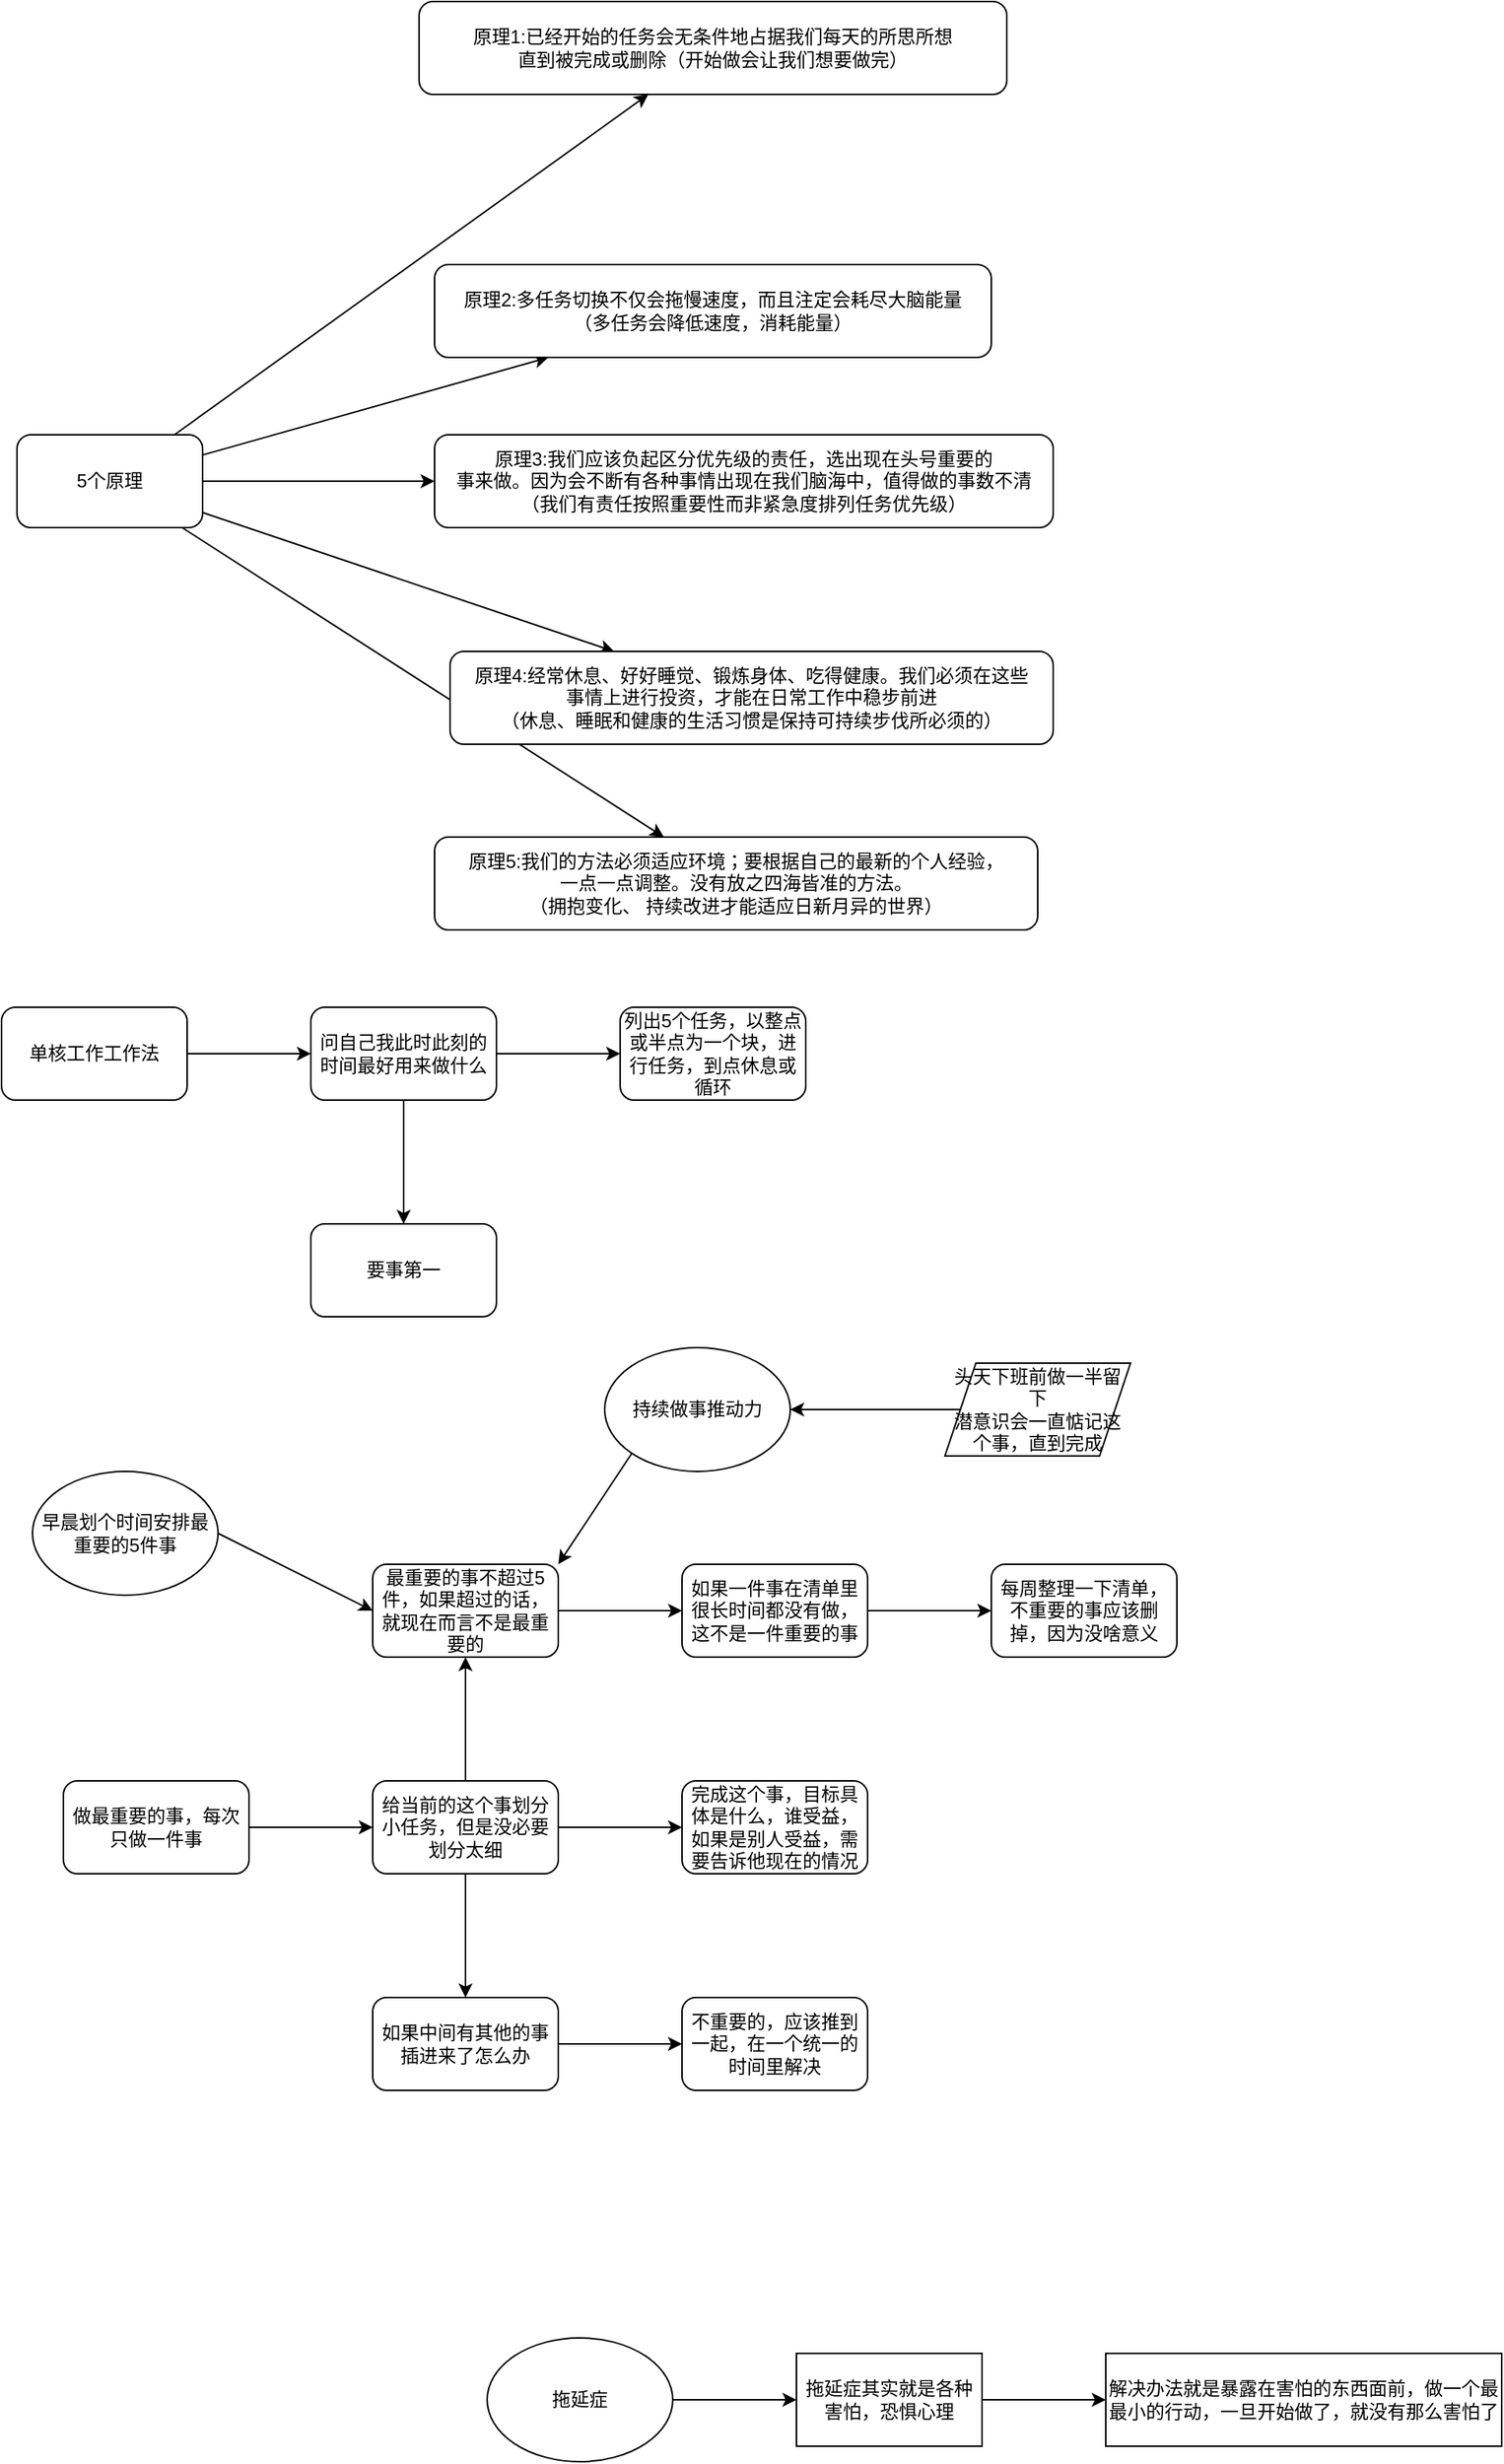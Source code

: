 <mxfile>
    <diagram id="5JqvdB8Wc8zrz8l7-39E" name="Page-1">
        <mxGraphModel dx="906" dy="725" grid="1" gridSize="10" guides="1" tooltips="1" connect="1" arrows="1" fold="1" page="1" pageScale="1" pageWidth="827" pageHeight="1169" math="0" shadow="0">
            <root>
                <mxCell id="0"/>
                <mxCell id="1" parent="0"/>
                <mxCell id="5" value="" style="edgeStyle=none;html=1;" parent="1" source="3" target="4" edge="1">
                    <mxGeometry relative="1" as="geometry"/>
                </mxCell>
                <mxCell id="7" value="" style="edgeStyle=none;html=1;" parent="1" source="3" target="6" edge="1">
                    <mxGeometry relative="1" as="geometry"/>
                </mxCell>
                <mxCell id="9" value="" style="edgeStyle=none;html=1;" parent="1" source="3" target="8" edge="1">
                    <mxGeometry relative="1" as="geometry"/>
                </mxCell>
                <mxCell id="11" value="" style="edgeStyle=none;html=1;" parent="1" source="3" target="10" edge="1">
                    <mxGeometry relative="1" as="geometry"/>
                </mxCell>
                <mxCell id="13" value="" style="edgeStyle=none;html=1;" parent="1" source="3" target="12" edge="1">
                    <mxGeometry relative="1" as="geometry"/>
                </mxCell>
                <mxCell id="3" value="5个原理" style="rounded=1;whiteSpace=wrap;html=1;" parent="1" vertex="1">
                    <mxGeometry x="110" y="350" width="120" height="60" as="geometry"/>
                </mxCell>
                <mxCell id="4" value="&lt;div&gt;原理1:已经开始的任务会无条件地占据我们每天的所思所想&lt;/div&gt;&lt;div&gt;直到被完成或删除（开始做会让我们想要做完）&lt;/div&gt;" style="rounded=1;whiteSpace=wrap;html=1;" parent="1" vertex="1">
                    <mxGeometry x="370" y="70" width="380" height="60" as="geometry"/>
                </mxCell>
                <mxCell id="6" value="&lt;div&gt;原理2:多任务切换不仅会拖慢速度，而且注定会耗尽大脑能量&lt;/div&gt;&lt;div&gt;（多任务会降低速度，消耗能量）&lt;/div&gt;" style="rounded=1;whiteSpace=wrap;html=1;" parent="1" vertex="1">
                    <mxGeometry x="380" y="240" width="360" height="60" as="geometry"/>
                </mxCell>
                <mxCell id="8" value="&lt;div&gt;原理5:我们的方法必须适应环境；要根据自己的最新的个人经验，&lt;/div&gt;&lt;div&gt;一点一点调整。没有放之四海皆准的方法。&lt;/div&gt;&lt;div&gt;（拥抱变化、 持续改进才能适应日新月异的世界）&lt;/div&gt;" style="rounded=1;whiteSpace=wrap;html=1;" parent="1" vertex="1">
                    <mxGeometry x="380" y="610" width="390" height="60" as="geometry"/>
                </mxCell>
                <mxCell id="10" value="&lt;div&gt;原理4:经常休息、好好睡觉、锻炼身体、吃得健康。我们必须在这些&lt;/div&gt;&lt;div&gt;事情上进行投资，才能在日常工作中稳步前进&lt;/div&gt;&lt;div&gt;（休息、睡眠和健康的生活习惯是保持可持续步伐所必须的）&lt;/div&gt;" style="rounded=1;whiteSpace=wrap;html=1;" parent="1" vertex="1">
                    <mxGeometry x="390" y="490" width="390" height="60" as="geometry"/>
                </mxCell>
                <mxCell id="12" value="&lt;div&gt;原理3:我们应该负起区分优先级的责任，选出现在头号重要的&lt;/div&gt;&lt;div&gt;事来做。因为会不断有各种事情出现在我们脑海中，值得做的事数不清&lt;/div&gt;&lt;div&gt;（我们有责任按照重要性而非紧急度排列任务优先级）&lt;br&gt;&lt;/div&gt;" style="rounded=1;whiteSpace=wrap;html=1;" parent="1" vertex="1">
                    <mxGeometry x="380" y="350" width="400" height="60" as="geometry"/>
                </mxCell>
                <mxCell id="14" value="要事第一" style="rounded=1;whiteSpace=wrap;html=1;" vertex="1" parent="1">
                    <mxGeometry x="300" y="860" width="120" height="60" as="geometry"/>
                </mxCell>
                <mxCell id="17" value="" style="edgeStyle=none;html=1;" edge="1" parent="1" source="15" target="16">
                    <mxGeometry relative="1" as="geometry"/>
                </mxCell>
                <mxCell id="15" value="单核工作工作法" style="rounded=1;whiteSpace=wrap;html=1;" vertex="1" parent="1">
                    <mxGeometry x="100" y="720" width="120" height="60" as="geometry"/>
                </mxCell>
                <mxCell id="19" value="" style="edgeStyle=none;html=1;" edge="1" parent="1" source="16" target="18">
                    <mxGeometry relative="1" as="geometry"/>
                </mxCell>
                <mxCell id="20" style="edgeStyle=none;html=1;exitX=0.5;exitY=1;exitDx=0;exitDy=0;entryX=0.5;entryY=0;entryDx=0;entryDy=0;" edge="1" parent="1" source="16" target="14">
                    <mxGeometry relative="1" as="geometry"/>
                </mxCell>
                <mxCell id="16" value="问自己我此时此刻的时间最好用来做什么" style="rounded=1;whiteSpace=wrap;html=1;" vertex="1" parent="1">
                    <mxGeometry x="300" y="720" width="120" height="60" as="geometry"/>
                </mxCell>
                <mxCell id="18" value="列出5个任务，以整点或半点为一个块，进行任务，到点休息或循环" style="rounded=1;whiteSpace=wrap;html=1;" vertex="1" parent="1">
                    <mxGeometry x="500" y="720" width="120" height="60" as="geometry"/>
                </mxCell>
                <mxCell id="24" value="" style="edgeStyle=none;html=1;" edge="1" parent="1" source="22" target="23">
                    <mxGeometry relative="1" as="geometry"/>
                </mxCell>
                <mxCell id="22" value="做最重要的事，每次只做一件事" style="rounded=1;whiteSpace=wrap;html=1;" vertex="1" parent="1">
                    <mxGeometry x="140" y="1220" width="120" height="60" as="geometry"/>
                </mxCell>
                <mxCell id="26" value="" style="edgeStyle=none;html=1;" edge="1" parent="1" source="23" target="25">
                    <mxGeometry relative="1" as="geometry"/>
                </mxCell>
                <mxCell id="28" value="" style="edgeStyle=none;html=1;" edge="1" parent="1" source="23" target="27">
                    <mxGeometry relative="1" as="geometry"/>
                </mxCell>
                <mxCell id="32" value="" style="edgeStyle=none;html=1;" edge="1" parent="1" source="23" target="31">
                    <mxGeometry relative="1" as="geometry"/>
                </mxCell>
                <mxCell id="23" value="给当前的这个事划分小任务，但是没必要划分太细" style="rounded=1;whiteSpace=wrap;html=1;" vertex="1" parent="1">
                    <mxGeometry x="340" y="1220" width="120" height="60" as="geometry"/>
                </mxCell>
                <mxCell id="25" value="完成这个事，目标具体是什么，谁受益，如果是别人受益，需要告诉他现在的情况" style="rounded=1;whiteSpace=wrap;html=1;" vertex="1" parent="1">
                    <mxGeometry x="540" y="1220" width="120" height="60" as="geometry"/>
                </mxCell>
                <mxCell id="30" value="" style="edgeStyle=none;html=1;" edge="1" parent="1" source="27" target="29">
                    <mxGeometry relative="1" as="geometry"/>
                </mxCell>
                <mxCell id="27" value="如果中间有其他的事插进来了怎么办" style="rounded=1;whiteSpace=wrap;html=1;" vertex="1" parent="1">
                    <mxGeometry x="340" y="1360" width="120" height="60" as="geometry"/>
                </mxCell>
                <mxCell id="29" value="不重要的，应该推到一起，在一个统一的时间里解决" style="rounded=1;whiteSpace=wrap;html=1;" vertex="1" parent="1">
                    <mxGeometry x="540" y="1360" width="120" height="60" as="geometry"/>
                </mxCell>
                <mxCell id="34" value="" style="edgeStyle=none;html=1;" edge="1" parent="1" source="31" target="33">
                    <mxGeometry relative="1" as="geometry"/>
                </mxCell>
                <mxCell id="31" value="最重要的事不超过5件，如果超过的话，就现在而言不是最重要的" style="rounded=1;whiteSpace=wrap;html=1;" vertex="1" parent="1">
                    <mxGeometry x="340" y="1080" width="120" height="60" as="geometry"/>
                </mxCell>
                <mxCell id="36" value="" style="edgeStyle=none;html=1;" edge="1" parent="1" source="33" target="35">
                    <mxGeometry relative="1" as="geometry"/>
                </mxCell>
                <mxCell id="33" value="如果一件事在清单里很长时间都没有做，这不是一件重要的事" style="rounded=1;whiteSpace=wrap;html=1;" vertex="1" parent="1">
                    <mxGeometry x="540" y="1080" width="120" height="60" as="geometry"/>
                </mxCell>
                <mxCell id="35" value="每周整理一下清单，不重要的事应该删掉，因为没啥意义" style="rounded=1;whiteSpace=wrap;html=1;" vertex="1" parent="1">
                    <mxGeometry x="740" y="1080" width="120" height="60" as="geometry"/>
                </mxCell>
                <mxCell id="38" style="edgeStyle=none;html=1;exitX=1;exitY=0.5;exitDx=0;exitDy=0;entryX=0;entryY=0.5;entryDx=0;entryDy=0;" edge="1" parent="1" source="37" target="31">
                    <mxGeometry relative="1" as="geometry"/>
                </mxCell>
                <mxCell id="37" value="早晨划个时间安排最重要的5件事" style="ellipse;whiteSpace=wrap;html=1;" vertex="1" parent="1">
                    <mxGeometry x="120" y="1020" width="120" height="80" as="geometry"/>
                </mxCell>
                <mxCell id="42" style="edgeStyle=none;html=1;exitX=0;exitY=1;exitDx=0;exitDy=0;entryX=1;entryY=0;entryDx=0;entryDy=0;" edge="1" parent="1" source="39" target="31">
                    <mxGeometry relative="1" as="geometry"/>
                </mxCell>
                <mxCell id="39" value="持续做事推动力" style="ellipse;whiteSpace=wrap;html=1;" vertex="1" parent="1">
                    <mxGeometry x="490" y="940" width="120" height="80" as="geometry"/>
                </mxCell>
                <mxCell id="41" style="edgeStyle=none;html=1;exitX=0;exitY=0.5;exitDx=0;exitDy=0;entryX=1;entryY=0.5;entryDx=0;entryDy=0;" edge="1" parent="1" source="40" target="39">
                    <mxGeometry relative="1" as="geometry"/>
                </mxCell>
                <mxCell id="40" value="头天下班前做一半留下&lt;br&gt;潜意识会一直惦记这个事，直到完成" style="shape=parallelogram;perimeter=parallelogramPerimeter;whiteSpace=wrap;html=1;fixedSize=1;" vertex="1" parent="1">
                    <mxGeometry x="710" y="950" width="120" height="60" as="geometry"/>
                </mxCell>
                <mxCell id="45" value="" style="edgeStyle=none;html=1;" edge="1" parent="1" source="43" target="44">
                    <mxGeometry relative="1" as="geometry"/>
                </mxCell>
                <mxCell id="43" value="拖延症" style="ellipse;whiteSpace=wrap;html=1;" vertex="1" parent="1">
                    <mxGeometry x="414" y="1580" width="120" height="80" as="geometry"/>
                </mxCell>
                <mxCell id="47" value="" style="edgeStyle=none;html=1;" edge="1" parent="1" source="44" target="46">
                    <mxGeometry relative="1" as="geometry"/>
                </mxCell>
                <mxCell id="44" value="拖延症其实就是各种害怕，恐惧心理" style="whiteSpace=wrap;html=1;" vertex="1" parent="1">
                    <mxGeometry x="614" y="1590" width="120" height="60" as="geometry"/>
                </mxCell>
                <mxCell id="46" value="解决办法就是暴露在害怕的东西面前，做一个最最小的行动，一旦开始做了，就没有那么害怕了" style="whiteSpace=wrap;html=1;" vertex="1" parent="1">
                    <mxGeometry x="814" y="1590" width="256" height="60" as="geometry"/>
                </mxCell>
            </root>
        </mxGraphModel>
    </diagram>
</mxfile>
